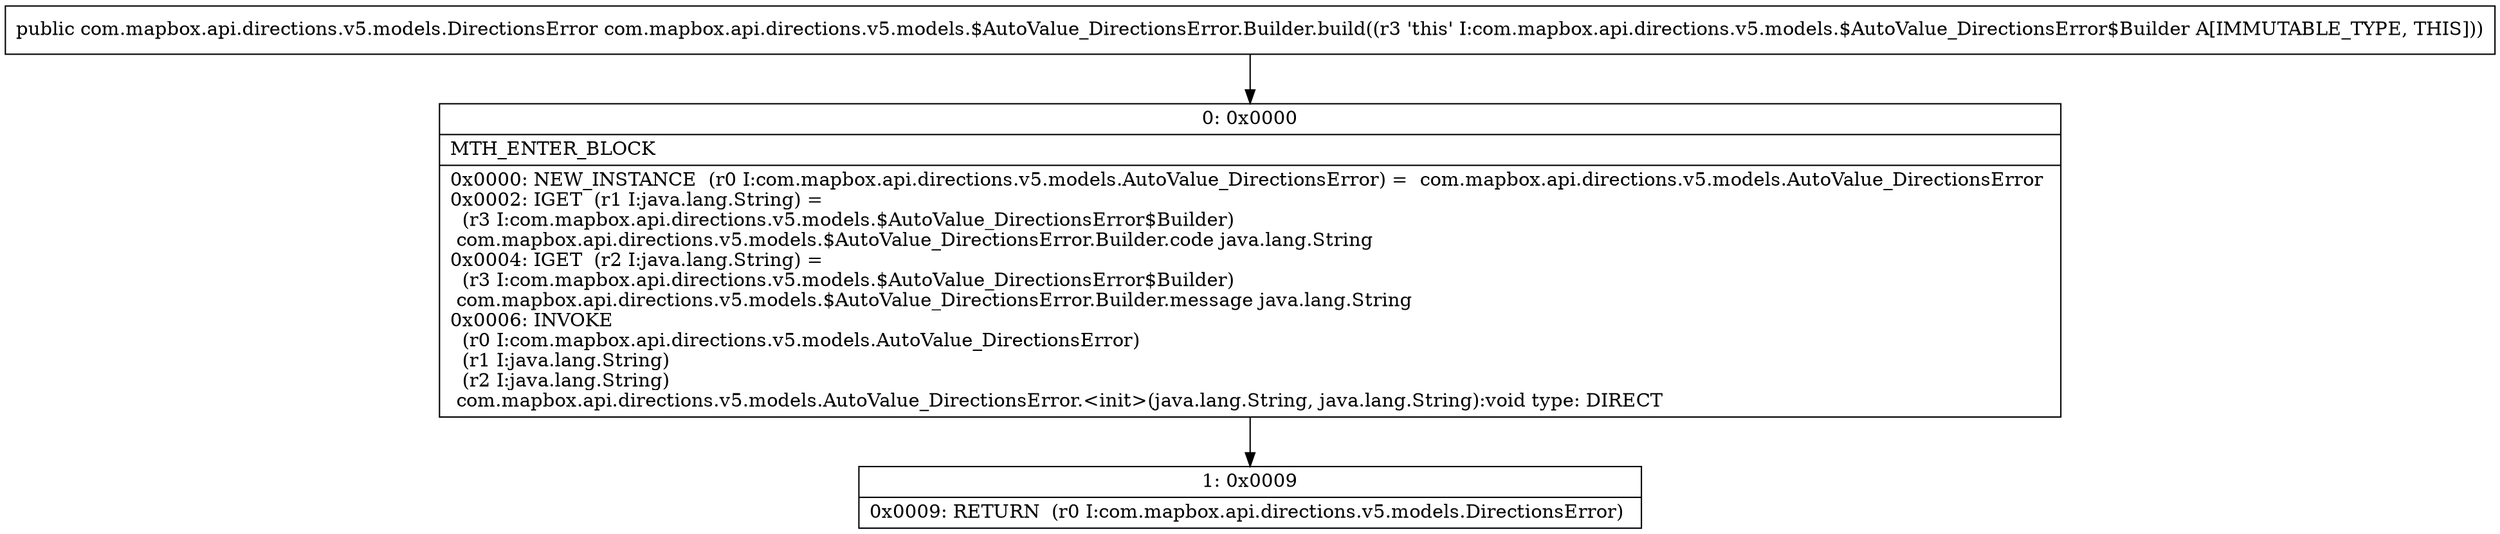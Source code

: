 digraph "CFG forcom.mapbox.api.directions.v5.models.$AutoValue_DirectionsError.Builder.build()Lcom\/mapbox\/api\/directions\/v5\/models\/DirectionsError;" {
Node_0 [shape=record,label="{0\:\ 0x0000|MTH_ENTER_BLOCK\l|0x0000: NEW_INSTANCE  (r0 I:com.mapbox.api.directions.v5.models.AutoValue_DirectionsError) =  com.mapbox.api.directions.v5.models.AutoValue_DirectionsError \l0x0002: IGET  (r1 I:java.lang.String) = \l  (r3 I:com.mapbox.api.directions.v5.models.$AutoValue_DirectionsError$Builder)\l com.mapbox.api.directions.v5.models.$AutoValue_DirectionsError.Builder.code java.lang.String \l0x0004: IGET  (r2 I:java.lang.String) = \l  (r3 I:com.mapbox.api.directions.v5.models.$AutoValue_DirectionsError$Builder)\l com.mapbox.api.directions.v5.models.$AutoValue_DirectionsError.Builder.message java.lang.String \l0x0006: INVOKE  \l  (r0 I:com.mapbox.api.directions.v5.models.AutoValue_DirectionsError)\l  (r1 I:java.lang.String)\l  (r2 I:java.lang.String)\l com.mapbox.api.directions.v5.models.AutoValue_DirectionsError.\<init\>(java.lang.String, java.lang.String):void type: DIRECT \l}"];
Node_1 [shape=record,label="{1\:\ 0x0009|0x0009: RETURN  (r0 I:com.mapbox.api.directions.v5.models.DirectionsError) \l}"];
MethodNode[shape=record,label="{public com.mapbox.api.directions.v5.models.DirectionsError com.mapbox.api.directions.v5.models.$AutoValue_DirectionsError.Builder.build((r3 'this' I:com.mapbox.api.directions.v5.models.$AutoValue_DirectionsError$Builder A[IMMUTABLE_TYPE, THIS])) }"];
MethodNode -> Node_0;
Node_0 -> Node_1;
}

